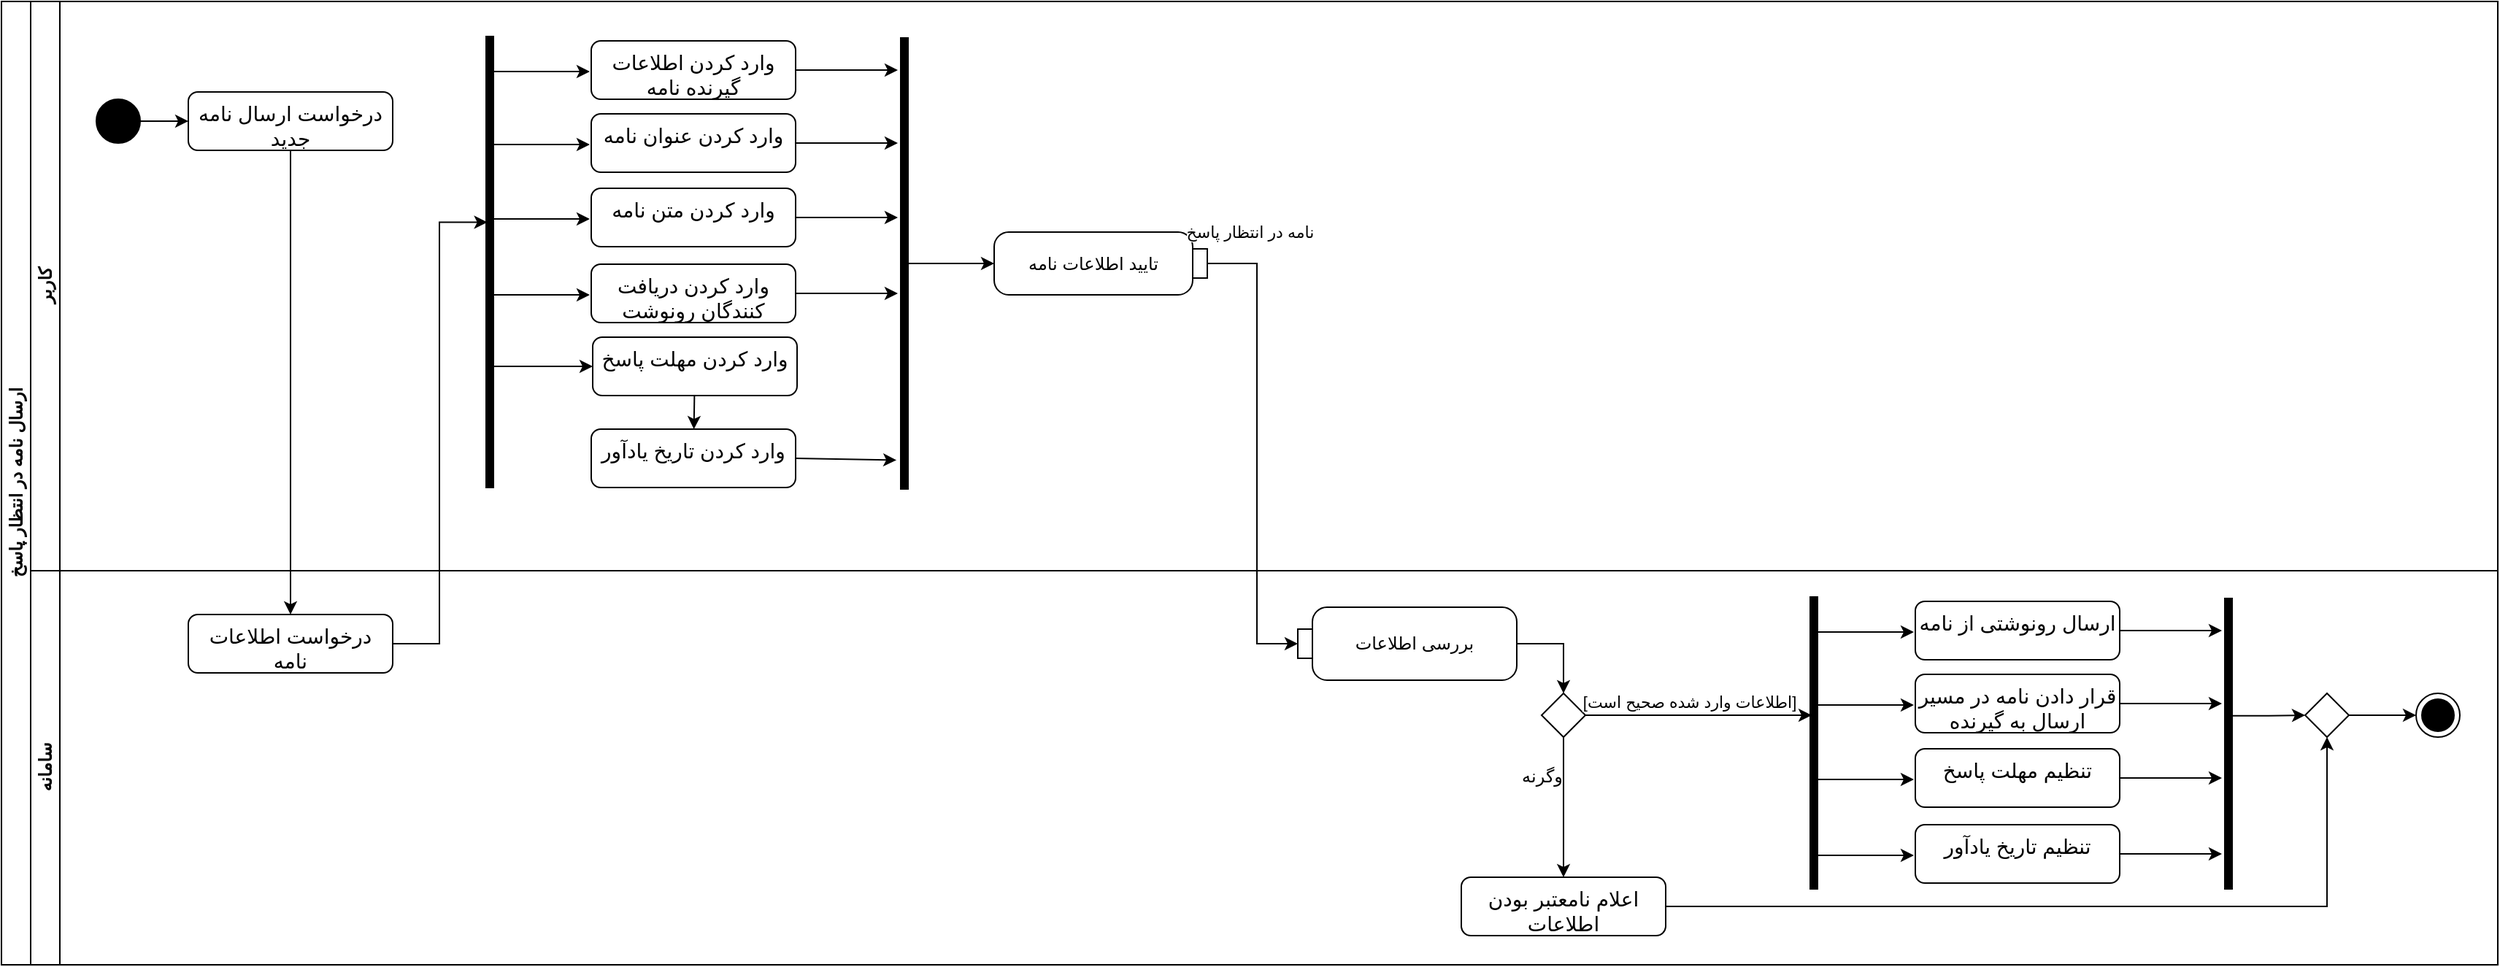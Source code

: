 <mxfile version="23.0.2" type="google">
  <diagram name="‫صفحه - 1‬" id="utcDuy3W3_r439DJj2dZ">
    <mxGraphModel grid="1" page="1" gridSize="10" guides="1" tooltips="1" connect="1" arrows="1" fold="1" pageScale="1" pageWidth="827" pageHeight="1169" math="0" shadow="0">
      <root>
        <mxCell id="0" />
        <mxCell id="1" parent="0" />
        <mxCell id="zFmrb3ODmiAA_OyQYrL9-49" value="ارسال نامه در انتظار پاسخ" style="swimlane;html=1;childLayout=stackLayout;resizeParent=1;resizeParentMax=0;horizontal=0;startSize=20;horizontalStack=0;" vertex="1" parent="1">
          <mxGeometry x="280" y="130" width="1710" height="660" as="geometry" />
        </mxCell>
        <mxCell id="zFmrb3ODmiAA_OyQYrL9-50" value="کاربر" style="swimlane;html=1;startSize=20;horizontal=0;" vertex="1" parent="zFmrb3ODmiAA_OyQYrL9-49">
          <mxGeometry x="20" width="1690" height="390" as="geometry">
            <mxRectangle x="20" width="490" height="30" as="alternateBounds" />
          </mxGeometry>
        </mxCell>
        <mxCell id="zFmrb3ODmiAA_OyQYrL9-51" style="edgeStyle=orthogonalEdgeStyle;rounded=0;orthogonalLoop=1;jettySize=auto;html=1;" edge="1" parent="zFmrb3ODmiAA_OyQYrL9-50" source="zFmrb3ODmiAA_OyQYrL9-52" target="zFmrb3ODmiAA_OyQYrL9-53">
          <mxGeometry relative="1" as="geometry">
            <mxPoint x="110" y="82" as="targetPoint" />
          </mxGeometry>
        </mxCell>
        <mxCell id="zFmrb3ODmiAA_OyQYrL9-52" value="" style="ellipse;fillColor=strokeColor;html=1;" vertex="1" parent="zFmrb3ODmiAA_OyQYrL9-50">
          <mxGeometry x="45" y="67" width="30" height="30" as="geometry" />
        </mxCell>
        <mxCell id="zFmrb3ODmiAA_OyQYrL9-53" value="&lt;font style=&quot;font-size: 14px;&quot;&gt;درخواست ارسال نامه جدید&lt;/font&gt;" style="html=1;align=center;verticalAlign=top;rounded=1;absoluteArcSize=1;arcSize=13;dashed=0;whiteSpace=wrap;" vertex="1" parent="zFmrb3ODmiAA_OyQYrL9-50">
          <mxGeometry x="108" y="62" width="140" height="40" as="geometry" />
        </mxCell>
        <mxCell id="zFmrb3ODmiAA_OyQYrL9-56" value="&lt;span style=&quot;font-size: 14px;&quot;&gt;وارد کردن اطلاعات گیرنده نامه&lt;/span&gt;" style="html=1;align=center;verticalAlign=top;rounded=1;absoluteArcSize=1;arcSize=13;dashed=0;whiteSpace=wrap;" vertex="1" parent="zFmrb3ODmiAA_OyQYrL9-50">
          <mxGeometry x="384" y="27" width="140" height="40" as="geometry" />
        </mxCell>
        <mxCell id="zFmrb3ODmiAA_OyQYrL9-57" value="&lt;span style=&quot;font-size: 14px;&quot;&gt;وارد کردن عنوان نامه&lt;/span&gt;" style="html=1;align=center;verticalAlign=top;rounded=1;absoluteArcSize=1;arcSize=13;dashed=0;whiteSpace=wrap;" vertex="1" parent="zFmrb3ODmiAA_OyQYrL9-50">
          <mxGeometry x="384" y="77" width="140" height="40" as="geometry" />
        </mxCell>
        <mxCell id="zFmrb3ODmiAA_OyQYrL9-58" value="&lt;span style=&quot;font-size: 14px;&quot;&gt;وارد کردن متن نامه&lt;/span&gt;" style="html=1;align=center;verticalAlign=top;rounded=1;absoluteArcSize=1;arcSize=13;dashed=0;whiteSpace=wrap;" vertex="1" parent="zFmrb3ODmiAA_OyQYrL9-50">
          <mxGeometry x="384" y="128" width="140" height="40" as="geometry" />
        </mxCell>
        <mxCell id="zFmrb3ODmiAA_OyQYrL9-61" style="rounded=0;orthogonalLoop=1;jettySize=auto;html=1;exitX=1;exitY=0.5;exitDx=0;exitDy=0;" edge="1" parent="zFmrb3ODmiAA_OyQYrL9-50" source="zFmrb3ODmiAA_OyQYrL9-56">
          <mxGeometry relative="1" as="geometry">
            <mxPoint x="674.005" y="133.02" as="sourcePoint" />
            <mxPoint x="594" y="47" as="targetPoint" />
          </mxGeometry>
        </mxCell>
        <mxCell id="zFmrb3ODmiAA_OyQYrL9-62" style="edgeStyle=orthogonalEdgeStyle;rounded=0;orthogonalLoop=1;jettySize=auto;html=1;" edge="1" parent="zFmrb3ODmiAA_OyQYrL9-50" source="zFmrb3ODmiAA_OyQYrL9-63" target="zFmrb3ODmiAA_OyQYrL9-66">
          <mxGeometry relative="1" as="geometry" />
        </mxCell>
        <mxCell id="zFmrb3ODmiAA_OyQYrL9-63" value="" style="html=1;points=[];perimeter=orthogonalPerimeter;fillColor=strokeColor;" vertex="1" parent="zFmrb3ODmiAA_OyQYrL9-50">
          <mxGeometry x="596" y="25" width="5" height="309" as="geometry" />
        </mxCell>
        <mxCell id="zFmrb3ODmiAA_OyQYrL9-64" style="rounded=0;orthogonalLoop=1;jettySize=auto;html=1;exitX=1;exitY=0.5;exitDx=0;exitDy=0;" edge="1" parent="zFmrb3ODmiAA_OyQYrL9-50" source="zFmrb3ODmiAA_OyQYrL9-57">
          <mxGeometry relative="1" as="geometry">
            <mxPoint x="627" y="103.5" as="sourcePoint" />
            <mxPoint x="594" y="97" as="targetPoint" />
          </mxGeometry>
        </mxCell>
        <mxCell id="zFmrb3ODmiAA_OyQYrL9-65" style="rounded=0;orthogonalLoop=1;jettySize=auto;html=1;exitX=1;exitY=0.5;exitDx=0;exitDy=0;" edge="1" parent="zFmrb3ODmiAA_OyQYrL9-50" source="zFmrb3ODmiAA_OyQYrL9-58">
          <mxGeometry relative="1" as="geometry">
            <mxPoint x="628" y="106.5" as="sourcePoint" />
            <mxPoint x="594" y="148" as="targetPoint" />
          </mxGeometry>
        </mxCell>
        <mxCell id="zFmrb3ODmiAA_OyQYrL9-66" value="تایید اطلاعات نامه" style="shape=mxgraph.uml25.action;html=1;align=center;verticalAlign=middle;absoluteArcSize=1;arcSize=10;dashed=0;spacingRight=10;whiteSpace=wrap;" vertex="1" parent="zFmrb3ODmiAA_OyQYrL9-50">
          <mxGeometry x="660" y="158" width="146" height="43" as="geometry" />
        </mxCell>
        <mxCell id="zFmrb3ODmiAA_OyQYrL9-67" value="&lt;font style=&quot;font-size: 14px;&quot;&gt;وارد کردن دریافت کنندگان رونوشت&lt;/font&gt;" style="html=1;align=center;verticalAlign=top;rounded=1;absoluteArcSize=1;arcSize=13;dashed=0;whiteSpace=wrap;" vertex="1" parent="zFmrb3ODmiAA_OyQYrL9-50">
          <mxGeometry x="384" y="180" width="140" height="40" as="geometry" />
        </mxCell>
        <mxCell id="zFmrb3ODmiAA_OyQYrL9-69" style="rounded=0;orthogonalLoop=1;jettySize=auto;html=1;exitX=1;exitY=0.5;exitDx=0;exitDy=0;" edge="1" parent="zFmrb3ODmiAA_OyQYrL9-50" source="zFmrb3ODmiAA_OyQYrL9-67">
          <mxGeometry relative="1" as="geometry">
            <mxPoint x="633" y="206.5" as="sourcePoint" />
            <mxPoint x="594" y="200" as="targetPoint" />
          </mxGeometry>
        </mxCell>
        <mxCell id="zFmrb3ODmiAA_OyQYrL9-97" value="&lt;span style=&quot;font-size: 14px;&quot;&gt;وارد کردن مهلت پاسخ&lt;/span&gt;" style="html=1;align=center;verticalAlign=top;rounded=1;absoluteArcSize=1;arcSize=13;dashed=0;whiteSpace=wrap;" vertex="1" parent="zFmrb3ODmiAA_OyQYrL9-50">
          <mxGeometry x="385" y="230" width="140" height="40" as="geometry" />
        </mxCell>
        <mxCell id="zFmrb3ODmiAA_OyQYrL9-100" value="&lt;font style=&quot;font-size: 14px;&quot;&gt;وارد کردن تاریخ یادآور&lt;/font&gt;" style="html=1;align=center;verticalAlign=top;rounded=1;absoluteArcSize=1;arcSize=13;dashed=0;whiteSpace=wrap;" vertex="1" parent="zFmrb3ODmiAA_OyQYrL9-50">
          <mxGeometry x="384" y="293" width="140" height="40" as="geometry" />
        </mxCell>
        <mxCell id="zFmrb3ODmiAA_OyQYrL9-101" style="rounded=0;orthogonalLoop=1;jettySize=auto;html=1;" edge="1" parent="zFmrb3ODmiAA_OyQYrL9-50" source="zFmrb3ODmiAA_OyQYrL9-97" target="zFmrb3ODmiAA_OyQYrL9-100">
          <mxGeometry relative="1" as="geometry">
            <mxPoint x="309" y="234" as="sourcePoint" />
            <mxPoint x="401" y="262" as="targetPoint" />
          </mxGeometry>
        </mxCell>
        <mxCell id="zFmrb3ODmiAA_OyQYrL9-102" style="rounded=0;orthogonalLoop=1;jettySize=auto;html=1;exitX=1;exitY=0.5;exitDx=0;exitDy=0;entryX=-0.586;entryY=0.936;entryDx=0;entryDy=0;entryPerimeter=0;" edge="1" parent="zFmrb3ODmiAA_OyQYrL9-50" source="zFmrb3ODmiAA_OyQYrL9-100" target="zFmrb3ODmiAA_OyQYrL9-63">
          <mxGeometry relative="1" as="geometry">
            <mxPoint x="634" y="308.5" as="sourcePoint" />
            <mxPoint x="590" y="314" as="targetPoint" />
          </mxGeometry>
        </mxCell>
        <mxCell id="zFmrb3ODmiAA_OyQYrL9-116" style="rounded=0;orthogonalLoop=1;jettySize=auto;html=1;exitX=1;exitY=0.5;exitDx=0;exitDy=0;" edge="1" parent="zFmrb3ODmiAA_OyQYrL9-50">
          <mxGeometry relative="1" as="geometry">
            <mxPoint x="313" y="48" as="sourcePoint" />
            <mxPoint x="383" y="48" as="targetPoint" />
          </mxGeometry>
        </mxCell>
        <mxCell id="zFmrb3ODmiAA_OyQYrL9-117" value="" style="html=1;points=[];perimeter=orthogonalPerimeter;fillColor=strokeColor;" vertex="1" parent="zFmrb3ODmiAA_OyQYrL9-50">
          <mxGeometry x="312" y="24" width="5" height="309" as="geometry" />
        </mxCell>
        <mxCell id="zFmrb3ODmiAA_OyQYrL9-118" style="rounded=0;orthogonalLoop=1;jettySize=auto;html=1;exitX=1;exitY=0.5;exitDx=0;exitDy=0;" edge="1" parent="zFmrb3ODmiAA_OyQYrL9-50">
          <mxGeometry relative="1" as="geometry">
            <mxPoint x="313" y="98" as="sourcePoint" />
            <mxPoint x="383" y="98" as="targetPoint" />
          </mxGeometry>
        </mxCell>
        <mxCell id="zFmrb3ODmiAA_OyQYrL9-119" style="rounded=0;orthogonalLoop=1;jettySize=auto;html=1;exitX=1;exitY=0.5;exitDx=0;exitDy=0;" edge="1" parent="zFmrb3ODmiAA_OyQYrL9-50">
          <mxGeometry relative="1" as="geometry">
            <mxPoint x="313" y="149" as="sourcePoint" />
            <mxPoint x="383" y="149" as="targetPoint" />
          </mxGeometry>
        </mxCell>
        <mxCell id="zFmrb3ODmiAA_OyQYrL9-120" style="rounded=0;orthogonalLoop=1;jettySize=auto;html=1;exitX=1;exitY=0.5;exitDx=0;exitDy=0;" edge="1" parent="zFmrb3ODmiAA_OyQYrL9-50">
          <mxGeometry relative="1" as="geometry">
            <mxPoint x="313" y="201" as="sourcePoint" />
            <mxPoint x="383" y="201" as="targetPoint" />
          </mxGeometry>
        </mxCell>
        <mxCell id="zFmrb3ODmiAA_OyQYrL9-121" style="rounded=0;orthogonalLoop=1;jettySize=auto;html=1;exitX=1;exitY=0.5;exitDx=0;exitDy=0;" edge="1" parent="zFmrb3ODmiAA_OyQYrL9-50" target="zFmrb3ODmiAA_OyQYrL9-97">
          <mxGeometry relative="1" as="geometry">
            <mxPoint x="313" y="250" as="sourcePoint" />
            <mxPoint x="382.07" y="250.224" as="targetPoint" />
          </mxGeometry>
        </mxCell>
        <mxCell id="zFmrb3ODmiAA_OyQYrL9-70" value="سامانه" style="swimlane;html=1;startSize=20;horizontal=0;" vertex="1" parent="zFmrb3ODmiAA_OyQYrL9-49">
          <mxGeometry x="20" y="390" width="1690" height="270" as="geometry" />
        </mxCell>
        <mxCell id="zFmrb3ODmiAA_OyQYrL9-71" value="&lt;font style=&quot;font-size: 14px;&quot;&gt;درخواست اطلاعات نامه&lt;/font&gt;" style="html=1;align=center;verticalAlign=top;rounded=1;absoluteArcSize=1;arcSize=13;dashed=0;whiteSpace=wrap;" vertex="1" parent="zFmrb3ODmiAA_OyQYrL9-70">
          <mxGeometry x="108" y="30" width="140" height="40" as="geometry" />
        </mxCell>
        <mxCell id="zFmrb3ODmiAA_OyQYrL9-72" style="edgeStyle=orthogonalEdgeStyle;rounded=0;orthogonalLoop=1;jettySize=auto;html=1;" edge="1" parent="zFmrb3ODmiAA_OyQYrL9-70" source="zFmrb3ODmiAA_OyQYrL9-78" target="zFmrb3ODmiAA_OyQYrL9-73">
          <mxGeometry relative="1" as="geometry">
            <Array as="points" />
          </mxGeometry>
        </mxCell>
        <mxCell id="zFmrb3ODmiAA_OyQYrL9-73" value="" style="rhombus;" vertex="1" parent="zFmrb3ODmiAA_OyQYrL9-70">
          <mxGeometry x="1035" y="84" width="30" height="30" as="geometry" />
        </mxCell>
        <mxCell id="zFmrb3ODmiAA_OyQYrL9-74" style="edgeStyle=orthogonalEdgeStyle;rounded=0;orthogonalLoop=1;jettySize=auto;html=1;" edge="1" parent="zFmrb3ODmiAA_OyQYrL9-70" source="zFmrb3ODmiAA_OyQYrL9-75" target="zFmrb3ODmiAA_OyQYrL9-91">
          <mxGeometry relative="1" as="geometry" />
        </mxCell>
        <mxCell id="zFmrb3ODmiAA_OyQYrL9-75" value="&lt;font style=&quot;font-size: 14px;&quot;&gt;اعلام نامعتبر بودن اطلاعات&lt;/font&gt;" style="html=1;align=center;verticalAlign=top;rounded=1;absoluteArcSize=1;arcSize=13;dashed=0;whiteSpace=wrap;" vertex="1" parent="zFmrb3ODmiAA_OyQYrL9-70">
          <mxGeometry x="980" y="210" width="140" height="40" as="geometry" />
        </mxCell>
        <mxCell id="zFmrb3ODmiAA_OyQYrL9-76" style="edgeStyle=orthogonalEdgeStyle;rounded=0;orthogonalLoop=1;jettySize=auto;html=1;" edge="1" parent="zFmrb3ODmiAA_OyQYrL9-70" source="zFmrb3ODmiAA_OyQYrL9-73" target="zFmrb3ODmiAA_OyQYrL9-75">
          <mxGeometry relative="1" as="geometry" />
        </mxCell>
        <mxCell id="zFmrb3ODmiAA_OyQYrL9-77" value="&lt;font style=&quot;font-size: 12px;&quot;&gt;وگرنه&lt;/font&gt;" style="edgeLabel;html=1;align=center;verticalAlign=middle;resizable=0;points=[];" connectable="0" vertex="1" parent="zFmrb3ODmiAA_OyQYrL9-76">
          <mxGeometry x="-0.221" y="-2" relative="1" as="geometry">
            <mxPoint x="-13" y="-11" as="offset" />
          </mxGeometry>
        </mxCell>
        <mxCell id="zFmrb3ODmiAA_OyQYrL9-78" value="بررسی اطلاعات" style="shape=mxgraph.uml25.action;html=1;align=center;verticalAlign=middle;absoluteArcSize=1;arcSize=10;dashed=0;spacingLeft=10;flipH=1;whiteSpace=wrap;" vertex="1" parent="zFmrb3ODmiAA_OyQYrL9-70">
          <mxGeometry x="868" y="25" width="150" height="50" as="geometry" />
        </mxCell>
        <mxCell id="zFmrb3ODmiAA_OyQYrL9-88" style="edgeStyle=orthogonalEdgeStyle;rounded=0;orthogonalLoop=1;jettySize=auto;html=1;" edge="1" parent="zFmrb3ODmiAA_OyQYrL9-70" source="zFmrb3ODmiAA_OyQYrL9-91" target="zFmrb3ODmiAA_OyQYrL9-90">
          <mxGeometry relative="1" as="geometry" />
        </mxCell>
        <mxCell id="zFmrb3ODmiAA_OyQYrL9-90" value="" style="ellipse;html=1;shape=endState;fillColor=strokeColor;" vertex="1" parent="zFmrb3ODmiAA_OyQYrL9-70">
          <mxGeometry x="1634" y="84" width="30" height="30" as="geometry" />
        </mxCell>
        <mxCell id="zFmrb3ODmiAA_OyQYrL9-91" value="" style="rhombus;" vertex="1" parent="zFmrb3ODmiAA_OyQYrL9-70">
          <mxGeometry x="1558" y="84" width="30" height="30" as="geometry" />
        </mxCell>
        <mxCell id="zFmrb3ODmiAA_OyQYrL9-93" style="edgeStyle=orthogonalEdgeStyle;rounded=0;orthogonalLoop=1;jettySize=auto;html=1;" edge="1" parent="zFmrb3ODmiAA_OyQYrL9-49" source="zFmrb3ODmiAA_OyQYrL9-53" target="zFmrb3ODmiAA_OyQYrL9-71">
          <mxGeometry relative="1" as="geometry">
            <Array as="points" />
          </mxGeometry>
        </mxCell>
        <mxCell id="zFmrb3ODmiAA_OyQYrL9-95" style="edgeStyle=orthogonalEdgeStyle;rounded=0;orthogonalLoop=1;jettySize=auto;html=1;" edge="1" parent="zFmrb3ODmiAA_OyQYrL9-49" source="zFmrb3ODmiAA_OyQYrL9-66" target="zFmrb3ODmiAA_OyQYrL9-78">
          <mxGeometry relative="1" as="geometry">
            <Array as="points">
              <mxPoint x="860" y="180" />
              <mxPoint x="860" y="440" />
            </Array>
          </mxGeometry>
        </mxCell>
        <mxCell id="zFmrb3ODmiAA_OyQYrL9-96" value="نامه در انتظار پاسخ" style="edgeLabel;html=1;align=center;verticalAlign=middle;resizable=0;points=[];" connectable="0" vertex="1" parent="zFmrb3ODmiAA_OyQYrL9-95">
          <mxGeometry x="-0.783" y="2" relative="1" as="geometry">
            <mxPoint x="-7" y="-23" as="offset" />
          </mxGeometry>
        </mxCell>
        <mxCell id="6jQJCBkSoFeYwr8YWiw1-34" style="edgeStyle=orthogonalEdgeStyle;rounded=0;orthogonalLoop=1;jettySize=auto;html=1;entryX=0.164;entryY=0.412;entryDx=0;entryDy=0;entryPerimeter=0;" edge="1" parent="zFmrb3ODmiAA_OyQYrL9-49" source="zFmrb3ODmiAA_OyQYrL9-71" target="zFmrb3ODmiAA_OyQYrL9-117">
          <mxGeometry relative="1" as="geometry" />
        </mxCell>
        <mxCell id="zFmrb3ODmiAA_OyQYrL9-122" value="&lt;font style=&quot;font-size: 14px;&quot;&gt;ارسال &lt;font style=&quot;&quot;&gt;رونوشتی &lt;/font&gt;از نامه&lt;/font&gt;" style="html=1;align=center;verticalAlign=top;rounded=1;absoluteArcSize=1;arcSize=13;dashed=0;whiteSpace=wrap;" vertex="1" parent="1">
          <mxGeometry x="1591" y="541" width="140" height="40" as="geometry" />
        </mxCell>
        <mxCell id="zFmrb3ODmiAA_OyQYrL9-123" value="&lt;font style=&quot;font-size: 14px;&quot;&gt;قرار دادن نامه در مسیر ارسال به گیرنده&lt;/font&gt;" style="html=1;align=center;verticalAlign=top;rounded=1;absoluteArcSize=1;arcSize=13;dashed=0;whiteSpace=wrap;" vertex="1" parent="1">
          <mxGeometry x="1591" y="591" width="140" height="40" as="geometry" />
        </mxCell>
        <mxCell id="zFmrb3ODmiAA_OyQYrL9-124" value="&lt;span style=&quot;font-size: 14px;&quot;&gt;تنظیم مهلت پاسخ&lt;/span&gt;" style="html=1;align=center;verticalAlign=top;rounded=1;absoluteArcSize=1;arcSize=13;dashed=0;whiteSpace=wrap;" vertex="1" parent="1">
          <mxGeometry x="1591" y="642" width="140" height="40" as="geometry" />
        </mxCell>
        <mxCell id="zFmrb3ODmiAA_OyQYrL9-125" style="rounded=0;orthogonalLoop=1;jettySize=auto;html=1;exitX=1;exitY=0.5;exitDx=0;exitDy=0;" edge="1" parent="1" source="zFmrb3ODmiAA_OyQYrL9-122">
          <mxGeometry relative="1" as="geometry">
            <mxPoint x="1881.005" y="647.02" as="sourcePoint" />
            <mxPoint x="1801" y="561" as="targetPoint" />
          </mxGeometry>
        </mxCell>
        <mxCell id="zFmrb3ODmiAA_OyQYrL9-126" value="" style="html=1;points=[];perimeter=orthogonalPerimeter;fillColor=strokeColor;" vertex="1" parent="1">
          <mxGeometry x="1803" y="539" width="5" height="199" as="geometry" />
        </mxCell>
        <mxCell id="zFmrb3ODmiAA_OyQYrL9-127" style="rounded=0;orthogonalLoop=1;jettySize=auto;html=1;exitX=1;exitY=0.5;exitDx=0;exitDy=0;" edge="1" parent="1" source="zFmrb3ODmiAA_OyQYrL9-123">
          <mxGeometry relative="1" as="geometry">
            <mxPoint x="1834" y="617.5" as="sourcePoint" />
            <mxPoint x="1801" y="611" as="targetPoint" />
          </mxGeometry>
        </mxCell>
        <mxCell id="zFmrb3ODmiAA_OyQYrL9-128" style="rounded=0;orthogonalLoop=1;jettySize=auto;html=1;exitX=1;exitY=0.5;exitDx=0;exitDy=0;" edge="1" parent="1" source="zFmrb3ODmiAA_OyQYrL9-124">
          <mxGeometry relative="1" as="geometry">
            <mxPoint x="1835" y="620.5" as="sourcePoint" />
            <mxPoint x="1801" y="662" as="targetPoint" />
          </mxGeometry>
        </mxCell>
        <mxCell id="zFmrb3ODmiAA_OyQYrL9-129" value="&lt;font style=&quot;font-size: 14px;&quot;&gt;تنظیم تاریخ یادآور&lt;/font&gt;" style="html=1;align=center;verticalAlign=top;rounded=1;absoluteArcSize=1;arcSize=13;dashed=0;whiteSpace=wrap;" vertex="1" parent="1">
          <mxGeometry x="1591" y="694" width="140" height="40" as="geometry" />
        </mxCell>
        <mxCell id="zFmrb3ODmiAA_OyQYrL9-130" style="rounded=0;orthogonalLoop=1;jettySize=auto;html=1;exitX=1;exitY=0.5;exitDx=0;exitDy=0;" edge="1" parent="1" source="zFmrb3ODmiAA_OyQYrL9-129">
          <mxGeometry relative="1" as="geometry">
            <mxPoint x="1840" y="720.5" as="sourcePoint" />
            <mxPoint x="1801" y="714" as="targetPoint" />
          </mxGeometry>
        </mxCell>
        <mxCell id="zFmrb3ODmiAA_OyQYrL9-135" style="rounded=0;orthogonalLoop=1;jettySize=auto;html=1;exitX=1;exitY=0.5;exitDx=0;exitDy=0;" edge="1" parent="1">
          <mxGeometry relative="1" as="geometry">
            <mxPoint x="1520" y="562" as="sourcePoint" />
            <mxPoint x="1590" y="562" as="targetPoint" />
          </mxGeometry>
        </mxCell>
        <mxCell id="zFmrb3ODmiAA_OyQYrL9-136" value="" style="html=1;points=[];perimeter=orthogonalPerimeter;fillColor=strokeColor;" vertex="1" parent="1">
          <mxGeometry x="1519" y="538" width="5" height="200" as="geometry" />
        </mxCell>
        <mxCell id="zFmrb3ODmiAA_OyQYrL9-137" style="rounded=0;orthogonalLoop=1;jettySize=auto;html=1;exitX=1;exitY=0.5;exitDx=0;exitDy=0;" edge="1" parent="1">
          <mxGeometry relative="1" as="geometry">
            <mxPoint x="1520" y="612" as="sourcePoint" />
            <mxPoint x="1590" y="612" as="targetPoint" />
          </mxGeometry>
        </mxCell>
        <mxCell id="zFmrb3ODmiAA_OyQYrL9-138" style="rounded=0;orthogonalLoop=1;jettySize=auto;html=1;exitX=1;exitY=0.5;exitDx=0;exitDy=0;" edge="1" parent="1">
          <mxGeometry relative="1" as="geometry">
            <mxPoint x="1520" y="663" as="sourcePoint" />
            <mxPoint x="1590" y="663" as="targetPoint" />
          </mxGeometry>
        </mxCell>
        <mxCell id="zFmrb3ODmiAA_OyQYrL9-139" style="rounded=0;orthogonalLoop=1;jettySize=auto;html=1;exitX=1;exitY=0.5;exitDx=0;exitDy=0;" edge="1" parent="1">
          <mxGeometry relative="1" as="geometry">
            <mxPoint x="1520" y="715" as="sourcePoint" />
            <mxPoint x="1590" y="715" as="targetPoint" />
          </mxGeometry>
        </mxCell>
        <mxCell id="zFmrb3ODmiAA_OyQYrL9-86" style="edgeStyle=orthogonalEdgeStyle;rounded=0;orthogonalLoop=1;jettySize=auto;html=1;" edge="1" parent="1" source="zFmrb3ODmiAA_OyQYrL9-73">
          <mxGeometry relative="1" as="geometry">
            <mxPoint x="1520" y="619" as="targetPoint" />
          </mxGeometry>
        </mxCell>
        <mxCell id="zFmrb3ODmiAA_OyQYrL9-87" value="[اطلاعات وارد شده صحیح است]" style="edgeLabel;html=1;align=center;verticalAlign=middle;resizable=0;points=[];" connectable="0" vertex="1" parent="zFmrb3ODmiAA_OyQYrL9-86">
          <mxGeometry x="0.114" relative="1" as="geometry">
            <mxPoint x="-15" y="-10" as="offset" />
          </mxGeometry>
        </mxCell>
        <mxCell id="zFmrb3ODmiAA_OyQYrL9-92" value="" style="edgeStyle=orthogonalEdgeStyle;rounded=0;orthogonalLoop=1;jettySize=auto;html=1;exitX=0.888;exitY=0.404;exitDx=0;exitDy=0;exitPerimeter=0;" edge="1" parent="1" source="zFmrb3ODmiAA_OyQYrL9-126" target="zFmrb3ODmiAA_OyQYrL9-91">
          <mxGeometry relative="1" as="geometry">
            <mxPoint x="1799" y="619" as="sourcePoint" />
            <mxPoint x="1970" y="989" as="targetPoint" />
          </mxGeometry>
        </mxCell>
      </root>
    </mxGraphModel>
  </diagram>
</mxfile>
